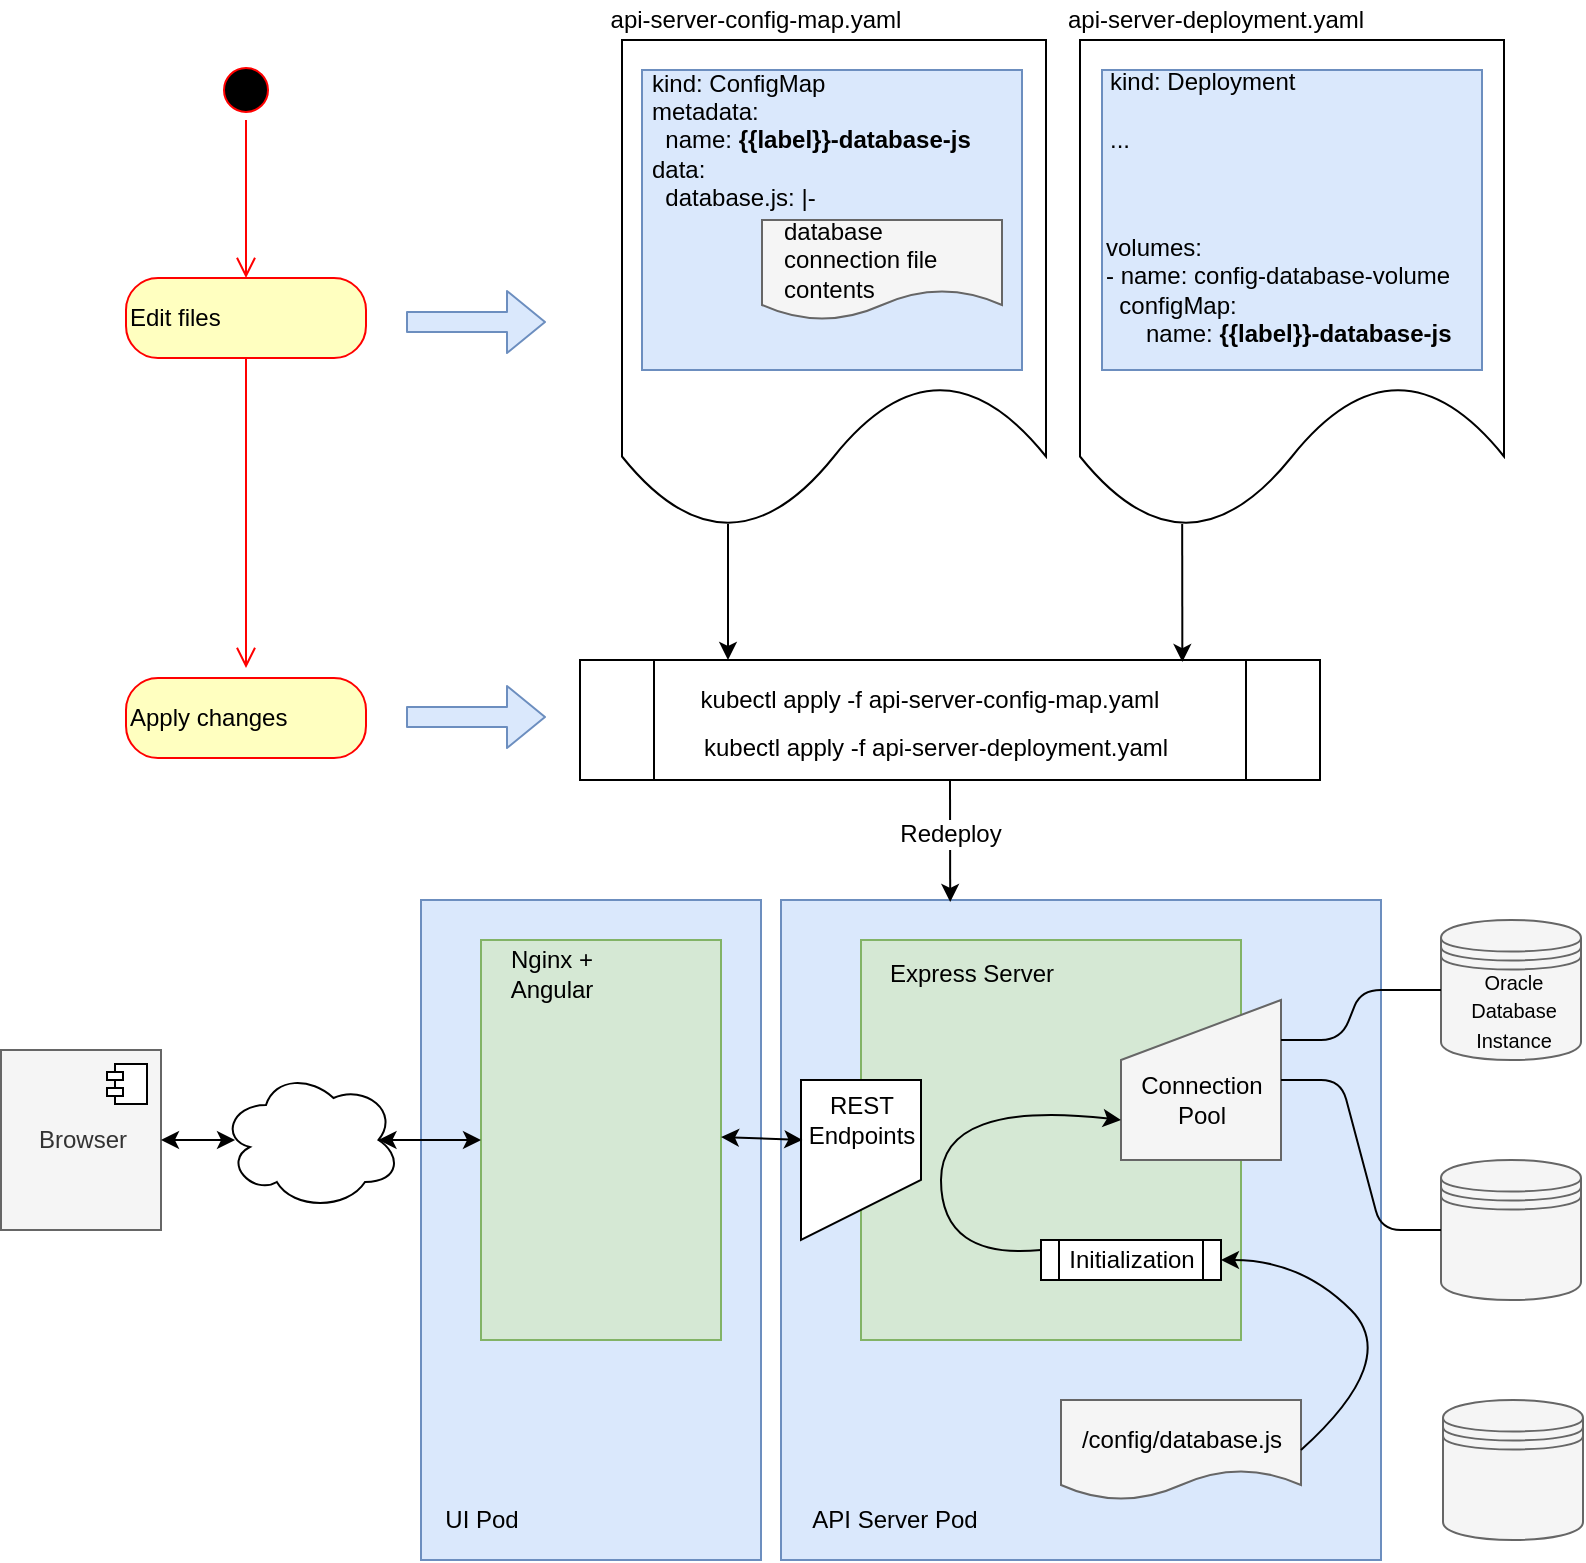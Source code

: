 <mxfile version="12.8.5" type="device"><diagram id="GK8d-Pzd1bZEa5nVmAv2" name="Page-1"><mxGraphModel dx="982" dy="1006" grid="1" gridSize="10" guides="1" tooltips="1" connect="1" arrows="1" fold="1" page="1" pageScale="1" pageWidth="850" pageHeight="1100" math="0" shadow="0"><root><mxCell id="0"/><mxCell id="1" parent="0"/><mxCell id="PzeqWO5AiLVSgMB-Rmpu-59" value="" style="shape=process;whiteSpace=wrap;html=1;backgroundOutline=1;align=left;" vertex="1" parent="1"><mxGeometry x="337" y="330" width="370" height="60" as="geometry"/></mxCell><mxCell id="PzeqWO5AiLVSgMB-Rmpu-35" value="" style="rounded=0;whiteSpace=wrap;html=1;fillColor=#dae8fc;strokeColor=#6c8ebf;" vertex="1" parent="1"><mxGeometry x="437.5" y="450" width="300" height="330" as="geometry"/></mxCell><mxCell id="PzeqWO5AiLVSgMB-Rmpu-33" value="" style="rounded=0;whiteSpace=wrap;html=1;fillColor=#dae8fc;strokeColor=#6c8ebf;" vertex="1" parent="1"><mxGeometry x="257.5" y="450" width="170" height="330" as="geometry"/></mxCell><mxCell id="PzeqWO5AiLVSgMB-Rmpu-27" value="" style="ellipse;shape=cloud;whiteSpace=wrap;html=1;" vertex="1" parent="1"><mxGeometry x="157.5" y="535" width="90" height="70" as="geometry"/></mxCell><mxCell id="PzeqWO5AiLVSgMB-Rmpu-26" value="" style="rounded=0;whiteSpace=wrap;html=1;fillColor=#d5e8d4;strokeColor=#82b366;" vertex="1" parent="1"><mxGeometry x="287.5" y="470" width="120" height="200" as="geometry"/></mxCell><mxCell id="PzeqWO5AiLVSgMB-Rmpu-1" value="" style="shape=datastore;whiteSpace=wrap;html=1;fillColor=#f5f5f5;strokeColor=#666666;fontColor=#333333;" vertex="1" parent="1"><mxGeometry x="767.5" y="460" width="70" height="70" as="geometry"/></mxCell><mxCell id="PzeqWO5AiLVSgMB-Rmpu-2" value="&lt;font style=&quot;font-size: 10px&quot;&gt;Oracle Database Instance&lt;/font&gt;" style="text;html=1;strokeColor=none;fillColor=none;align=center;verticalAlign=middle;whiteSpace=wrap;rounded=0;" vertex="1" parent="1"><mxGeometry x="783.5" y="495" width="40" height="20" as="geometry"/></mxCell><mxCell id="PzeqWO5AiLVSgMB-Rmpu-4" value="" style="shape=datastore;whiteSpace=wrap;html=1;fillColor=#f5f5f5;strokeColor=#666666;fontColor=#333333;" vertex="1" parent="1"><mxGeometry x="767.5" y="580" width="70" height="70" as="geometry"/></mxCell><mxCell id="PzeqWO5AiLVSgMB-Rmpu-5" value="" style="shape=datastore;whiteSpace=wrap;html=1;fillColor=#f5f5f5;strokeColor=#666666;fontColor=#333333;" vertex="1" parent="1"><mxGeometry x="768.5" y="700" width="70" height="70" as="geometry"/></mxCell><mxCell id="PzeqWO5AiLVSgMB-Rmpu-6" value="" style="rounded=0;whiteSpace=wrap;html=1;fillColor=#d5e8d4;strokeColor=#82b366;" vertex="1" parent="1"><mxGeometry x="477.5" y="470" width="190" height="200" as="geometry"/></mxCell><mxCell id="PzeqWO5AiLVSgMB-Rmpu-7" value="" style="shape=manualInput;whiteSpace=wrap;html=1;fillColor=#f5f5f5;strokeColor=#666666;fontColor=#333333;" vertex="1" parent="1"><mxGeometry x="607.5" y="500" width="80" height="80" as="geometry"/></mxCell><mxCell id="PzeqWO5AiLVSgMB-Rmpu-8" value="Express Server" style="text;html=1;strokeColor=none;fillColor=none;align=center;verticalAlign=middle;whiteSpace=wrap;rounded=0;" vertex="1" parent="1"><mxGeometry x="487.5" y="477" width="90" height="20" as="geometry"/></mxCell><mxCell id="PzeqWO5AiLVSgMB-Rmpu-9" value="Connection Pool" style="text;html=1;strokeColor=none;fillColor=none;align=center;verticalAlign=middle;whiteSpace=wrap;rounded=0;" vertex="1" parent="1"><mxGeometry x="627.5" y="540" width="40" height="20" as="geometry"/></mxCell><mxCell id="PzeqWO5AiLVSgMB-Rmpu-10" value="" style="shape=document;whiteSpace=wrap;html=1;boundedLbl=1;fillColor=#f5f5f5;strokeColor=#666666;fontColor=#333333;" vertex="1" parent="1"><mxGeometry x="577.5" y="700" width="120" height="50" as="geometry"/></mxCell><mxCell id="PzeqWO5AiLVSgMB-Rmpu-11" value="/config/database.js" style="text;html=1;strokeColor=none;fillColor=none;align=center;verticalAlign=middle;whiteSpace=wrap;rounded=0;" vertex="1" parent="1"><mxGeometry x="617.5" y="710" width="40" height="20" as="geometry"/></mxCell><mxCell id="PzeqWO5AiLVSgMB-Rmpu-15" value="" style="group;" vertex="1" connectable="0" parent="1"><mxGeometry x="567.5" y="620" width="90" height="20" as="geometry"/></mxCell><mxCell id="PzeqWO5AiLVSgMB-Rmpu-12" value="" style="shape=process;whiteSpace=wrap;html=1;backgroundOutline=1;" vertex="1" parent="PzeqWO5AiLVSgMB-Rmpu-15"><mxGeometry width="90" height="20" as="geometry"/></mxCell><mxCell id="PzeqWO5AiLVSgMB-Rmpu-13" value="Initialization" style="text;html=1;align=center;verticalAlign=middle;whiteSpace=wrap;rounded=0;" vertex="1" parent="PzeqWO5AiLVSgMB-Rmpu-15"><mxGeometry x="10" width="70" height="20" as="geometry"/></mxCell><mxCell id="PzeqWO5AiLVSgMB-Rmpu-16" value="" style="curved=1;endArrow=classic;html=1;entryX=1;entryY=0.5;entryDx=0;entryDy=0;exitX=1;exitY=0.5;exitDx=0;exitDy=0;" edge="1" parent="1" source="PzeqWO5AiLVSgMB-Rmpu-10" target="PzeqWO5AiLVSgMB-Rmpu-12"><mxGeometry width="50" height="50" relative="1" as="geometry"><mxPoint x="697.5" y="680" as="sourcePoint"/><mxPoint x="747.5" y="630" as="targetPoint"/><Array as="points"><mxPoint x="747.5" y="680"/><mxPoint x="697.5" y="630"/></Array></mxGeometry></mxCell><mxCell id="PzeqWO5AiLVSgMB-Rmpu-17" value="" style="curved=1;endArrow=classic;html=1;entryX=0;entryY=0.75;entryDx=0;entryDy=0;exitX=0;exitY=0.25;exitDx=0;exitDy=0;" edge="1" parent="1" source="PzeqWO5AiLVSgMB-Rmpu-12" target="PzeqWO5AiLVSgMB-Rmpu-7"><mxGeometry width="50" height="50" relative="1" as="geometry"><mxPoint x="517.5" y="600" as="sourcePoint"/><mxPoint x="567.5" y="550" as="targetPoint"/><Array as="points"><mxPoint x="517.5" y="630"/><mxPoint x="517.5" y="550"/></Array></mxGeometry></mxCell><mxCell id="PzeqWO5AiLVSgMB-Rmpu-18" value="" style="endArrow=none;html=1;exitX=1;exitY=0.25;exitDx=0;exitDy=0;entryX=0;entryY=0.5;entryDx=0;entryDy=0;" edge="1" parent="1" source="PzeqWO5AiLVSgMB-Rmpu-7" target="PzeqWO5AiLVSgMB-Rmpu-1"><mxGeometry width="50" height="50" relative="1" as="geometry"><mxPoint x="697.5" y="440" as="sourcePoint"/><mxPoint x="747.5" y="390" as="targetPoint"/><Array as="points"><mxPoint x="717.5" y="520"/><mxPoint x="727.5" y="495"/></Array></mxGeometry></mxCell><mxCell id="PzeqWO5AiLVSgMB-Rmpu-19" value="" style="endArrow=none;html=1;exitX=1;exitY=0.5;exitDx=0;exitDy=0;entryX=0;entryY=0.5;entryDx=0;entryDy=0;" edge="1" parent="1" source="PzeqWO5AiLVSgMB-Rmpu-7" target="PzeqWO5AiLVSgMB-Rmpu-4"><mxGeometry width="50" height="50" relative="1" as="geometry"><mxPoint x="707.5" y="590" as="sourcePoint"/><mxPoint x="757.5" y="540" as="targetPoint"/><Array as="points"><mxPoint x="717.5" y="540"/><mxPoint x="737.5" y="615"/></Array></mxGeometry></mxCell><mxCell id="PzeqWO5AiLVSgMB-Rmpu-20" value="" style="shape=manualInput;whiteSpace=wrap;html=1;rotation=-180;" vertex="1" parent="1"><mxGeometry x="447.5" y="540" width="60" height="80" as="geometry"/></mxCell><mxCell id="PzeqWO5AiLVSgMB-Rmpu-21" value="REST Endpoints" style="text;html=1;strokeColor=none;fillColor=none;align=center;verticalAlign=middle;whiteSpace=wrap;rounded=0;" vertex="1" parent="1"><mxGeometry x="457.5" y="550" width="40" height="20" as="geometry"/></mxCell><mxCell id="PzeqWO5AiLVSgMB-Rmpu-23" value="Nginx + Angular" style="text;html=1;strokeColor=none;fillColor=none;align=center;verticalAlign=middle;whiteSpace=wrap;rounded=0;" vertex="1" parent="1"><mxGeometry x="287.5" y="477" width="70" height="20" as="geometry"/></mxCell><mxCell id="PzeqWO5AiLVSgMB-Rmpu-25" value="" style="endArrow=classic;startArrow=classic;html=1;" edge="1" parent="1"><mxGeometry width="50" height="50" relative="1" as="geometry"><mxPoint x="407.5" y="568.5" as="sourcePoint"/><mxPoint x="448.211" y="570" as="targetPoint"/></mxGeometry></mxCell><mxCell id="PzeqWO5AiLVSgMB-Rmpu-29" value="Browser" style="html=1;dropTarget=0;fillColor=#f5f5f5;strokeColor=#666666;fontColor=#333333;" vertex="1" parent="1"><mxGeometry x="47.5" y="525" width="80" height="90" as="geometry"/></mxCell><mxCell id="PzeqWO5AiLVSgMB-Rmpu-30" value="" style="shape=component;jettyWidth=8;jettyHeight=4;" vertex="1" parent="PzeqWO5AiLVSgMB-Rmpu-29"><mxGeometry x="1" width="20" height="20" relative="1" as="geometry"><mxPoint x="-27" y="7" as="offset"/></mxGeometry></mxCell><mxCell id="PzeqWO5AiLVSgMB-Rmpu-31" value="" style="endArrow=classic;startArrow=classic;html=1;entryX=0.078;entryY=0.5;entryDx=0;entryDy=0;entryPerimeter=0;" edge="1" parent="1" source="PzeqWO5AiLVSgMB-Rmpu-29" target="PzeqWO5AiLVSgMB-Rmpu-27"><mxGeometry width="50" height="50" relative="1" as="geometry"><mxPoint x="137.5" y="670" as="sourcePoint"/><mxPoint x="167.5" y="565" as="targetPoint"/></mxGeometry></mxCell><mxCell id="PzeqWO5AiLVSgMB-Rmpu-32" value="" style="endArrow=classic;startArrow=classic;html=1;entryX=0;entryY=0.5;entryDx=0;entryDy=0;exitX=0.875;exitY=0.5;exitDx=0;exitDy=0;exitPerimeter=0;" edge="1" parent="1" source="PzeqWO5AiLVSgMB-Rmpu-27" target="PzeqWO5AiLVSgMB-Rmpu-26"><mxGeometry width="50" height="50" relative="1" as="geometry"><mxPoint x="197.5" y="710" as="sourcePoint"/><mxPoint x="247.5" y="660" as="targetPoint"/></mxGeometry></mxCell><mxCell id="PzeqWO5AiLVSgMB-Rmpu-36" value="UI Pod" style="text;html=1;strokeColor=none;fillColor=none;align=center;verticalAlign=middle;whiteSpace=wrap;rounded=0;" vertex="1" parent="1"><mxGeometry x="267.5" y="750" width="40" height="20" as="geometry"/></mxCell><mxCell id="PzeqWO5AiLVSgMB-Rmpu-37" value="API Server Pod" style="text;html=1;strokeColor=none;fillColor=none;align=center;verticalAlign=middle;whiteSpace=wrap;rounded=0;" vertex="1" parent="1"><mxGeometry x="447.5" y="750" width="92.5" height="20" as="geometry"/></mxCell><mxCell id="PzeqWO5AiLVSgMB-Rmpu-48" value="kubectl apply -f api-server-config-map.yaml" style="text;html=1;strokeColor=none;fillColor=none;align=center;verticalAlign=middle;whiteSpace=wrap;rounded=0;" vertex="1" parent="1"><mxGeometry x="367" y="340" width="290" height="20" as="geometry"/></mxCell><mxCell id="PzeqWO5AiLVSgMB-Rmpu-58" value="kubectl apply -f api-server-deployment.yaml" style="text;html=1;" vertex="1" parent="1"><mxGeometry x="397" y="360" width="250" height="30" as="geometry"/></mxCell><mxCell id="PzeqWO5AiLVSgMB-Rmpu-62" value="" style="ellipse;html=1;shape=startState;fillColor=#000000;strokeColor=#ff0000;align=left;" vertex="1" parent="1"><mxGeometry x="155" y="30" width="30" height="30" as="geometry"/></mxCell><mxCell id="PzeqWO5AiLVSgMB-Rmpu-63" value="" style="edgeStyle=orthogonalEdgeStyle;html=1;verticalAlign=bottom;endArrow=open;endSize=8;strokeColor=#ff0000;entryX=0.5;entryY=0;entryDx=0;entryDy=0;" edge="1" source="PzeqWO5AiLVSgMB-Rmpu-62" parent="1" target="PzeqWO5AiLVSgMB-Rmpu-64"><mxGeometry relative="1" as="geometry"><mxPoint x="110" y="159" as="targetPoint"/></mxGeometry></mxCell><mxCell id="PzeqWO5AiLVSgMB-Rmpu-64" value="Edit files" style="rounded=1;whiteSpace=wrap;html=1;arcSize=40;fontColor=#000000;fillColor=#ffffc0;strokeColor=#ff0000;align=left;" vertex="1" parent="1"><mxGeometry x="110" y="139" width="120" height="40" as="geometry"/></mxCell><mxCell id="PzeqWO5AiLVSgMB-Rmpu-65" value="" style="edgeStyle=orthogonalEdgeStyle;html=1;verticalAlign=bottom;endArrow=open;endSize=8;strokeColor=#ff0000;" edge="1" source="PzeqWO5AiLVSgMB-Rmpu-64" parent="1"><mxGeometry relative="1" as="geometry"><mxPoint x="170" y="334" as="targetPoint"/></mxGeometry></mxCell><mxCell id="PzeqWO5AiLVSgMB-Rmpu-69" value="" style="shape=flexArrow;endArrow=classic;html=1;fillColor=#dae8fc;strokeColor=#6c8ebf;" edge="1" parent="1"><mxGeometry width="50" height="50" relative="1" as="geometry"><mxPoint x="250" y="161" as="sourcePoint"/><mxPoint x="320" y="161" as="targetPoint"/></mxGeometry></mxCell><mxCell id="PzeqWO5AiLVSgMB-Rmpu-70" value="" style="shape=flexArrow;endArrow=classic;html=1;fillColor=#dae8fc;strokeColor=#6c8ebf;" edge="1" parent="1"><mxGeometry width="50" height="50" relative="1" as="geometry"><mxPoint x="250" y="358.5" as="sourcePoint"/><mxPoint x="320" y="358.5" as="targetPoint"/></mxGeometry></mxCell><mxCell id="PzeqWO5AiLVSgMB-Rmpu-71" value="Apply changes" style="rounded=1;whiteSpace=wrap;html=1;arcSize=40;fontColor=#000000;fillColor=#ffffc0;strokeColor=#ff0000;align=left;" vertex="1" parent="1"><mxGeometry x="110" y="339" width="120" height="40" as="geometry"/></mxCell><mxCell id="PzeqWO5AiLVSgMB-Rmpu-75" value="" style="endArrow=classic;html=1;exitX=0.241;exitY=0.988;exitDx=0;exitDy=0;exitPerimeter=0;entryX=0.814;entryY=0.017;entryDx=0;entryDy=0;entryPerimeter=0;" edge="1" parent="1" source="PzeqWO5AiLVSgMB-Rmpu-54" target="PzeqWO5AiLVSgMB-Rmpu-59"><mxGeometry width="50" height="50" relative="1" as="geometry"><mxPoint x="470" y="310" as="sourcePoint"/><mxPoint x="663" y="327" as="targetPoint"/></mxGeometry></mxCell><mxCell id="PzeqWO5AiLVSgMB-Rmpu-77" value="" style="endArrow=classic;html=1;exitX=0.5;exitY=1;exitDx=0;exitDy=0;entryX=0.282;entryY=0.003;entryDx=0;entryDy=0;entryPerimeter=0;" edge="1" parent="1" source="PzeqWO5AiLVSgMB-Rmpu-58" target="PzeqWO5AiLVSgMB-Rmpu-35"><mxGeometry width="50" height="50" relative="1" as="geometry"><mxPoint x="540" y="450" as="sourcePoint"/><mxPoint x="590" y="400" as="targetPoint"/></mxGeometry></mxCell><mxCell id="PzeqWO5AiLVSgMB-Rmpu-80" value="Redeploy" style="text;html=1;align=center;verticalAlign=middle;resizable=0;points=[];labelBackgroundColor=#ffffff;" vertex="1" connectable="0" parent="PzeqWO5AiLVSgMB-Rmpu-77"><mxGeometry x="-0.115" relative="1" as="geometry"><mxPoint as="offset"/></mxGeometry></mxCell><mxCell id="PzeqWO5AiLVSgMB-Rmpu-78" value="" style="group" vertex="1" connectable="0" parent="1"><mxGeometry x="570" width="229" height="265" as="geometry"/></mxCell><mxCell id="PzeqWO5AiLVSgMB-Rmpu-54" value="" style="shape=document;whiteSpace=wrap;html=1;boundedLbl=1;align=left;" vertex="1" parent="PzeqWO5AiLVSgMB-Rmpu-78"><mxGeometry x="17" y="20" width="212" height="245" as="geometry"/></mxCell><mxCell id="PzeqWO5AiLVSgMB-Rmpu-43" value="" style="rounded=0;whiteSpace=wrap;html=1;fillColor=#dae8fc;strokeColor=#6c8ebf;" vertex="1" parent="PzeqWO5AiLVSgMB-Rmpu-78"><mxGeometry x="28" y="35" width="190" height="150" as="geometry"/></mxCell><mxCell id="PzeqWO5AiLVSgMB-Rmpu-46" value="volumes:&amp;nbsp;&lt;br&gt;- name: config-database-volume&lt;br&gt;&amp;nbsp; configMap:&lt;br&gt;&amp;nbsp; &amp;nbsp; &amp;nbsp; name: &lt;b&gt;{{label}}-database-js&lt;/b&gt;" style="text;html=1;strokeColor=none;fillColor=none;align=left;verticalAlign=middle;whiteSpace=wrap;rounded=0;labelPosition=center;verticalLabelPosition=middle;" vertex="1" parent="PzeqWO5AiLVSgMB-Rmpu-78"><mxGeometry x="28" y="115" width="190" height="60" as="geometry"/></mxCell><mxCell id="PzeqWO5AiLVSgMB-Rmpu-47" value="kind: Deployment&amp;nbsp;&lt;br&gt;&lt;br&gt;..." style="text;html=1;strokeColor=none;fillColor=none;align=left;verticalAlign=middle;whiteSpace=wrap;rounded=0;" vertex="1" parent="PzeqWO5AiLVSgMB-Rmpu-78"><mxGeometry x="30" y="45" width="140" height="20" as="geometry"/></mxCell><mxCell id="PzeqWO5AiLVSgMB-Rmpu-55" value="api-server-deployment.yaml" style="text;html=1;strokeColor=none;fillColor=none;align=center;verticalAlign=middle;whiteSpace=wrap;rounded=0;" vertex="1" parent="PzeqWO5AiLVSgMB-Rmpu-78"><mxGeometry width="170" height="20" as="geometry"/></mxCell><mxCell id="PzeqWO5AiLVSgMB-Rmpu-79" value="" style="group" vertex="1" connectable="0" parent="1"><mxGeometry x="340" width="230" height="307" as="geometry"/></mxCell><mxCell id="PzeqWO5AiLVSgMB-Rmpu-49" value="" style="shape=document;whiteSpace=wrap;html=1;boundedLbl=1;align=left;" vertex="1" parent="PzeqWO5AiLVSgMB-Rmpu-79"><mxGeometry x="18" y="20" width="212" height="245" as="geometry"/></mxCell><mxCell id="PzeqWO5AiLVSgMB-Rmpu-38" value="" style="rounded=0;whiteSpace=wrap;html=1;fillColor=#dae8fc;strokeColor=#6c8ebf;" vertex="1" parent="PzeqWO5AiLVSgMB-Rmpu-79"><mxGeometry x="28" y="35" width="190" height="150" as="geometry"/></mxCell><mxCell id="PzeqWO5AiLVSgMB-Rmpu-39" value="" style="shape=document;whiteSpace=wrap;html=1;boundedLbl=1;fillColor=#f5f5f5;strokeColor=#666666;fontColor=#333333;" vertex="1" parent="PzeqWO5AiLVSgMB-Rmpu-79"><mxGeometry x="88" y="110" width="120" height="50" as="geometry"/></mxCell><mxCell id="PzeqWO5AiLVSgMB-Rmpu-40" value="database connection file contents" style="text;html=1;strokeColor=none;fillColor=none;align=left;verticalAlign=middle;whiteSpace=wrap;rounded=0;" vertex="1" parent="PzeqWO5AiLVSgMB-Rmpu-79"><mxGeometry x="97" y="115" width="102" height="30" as="geometry"/></mxCell><mxCell id="PzeqWO5AiLVSgMB-Rmpu-41" value="kind: ConfigMap&lt;br&gt;metadata:&lt;br&gt;&amp;nbsp; name: &lt;b&gt;{{label}}-database-js&lt;/b&gt;&lt;br&gt;data:&lt;br&gt;&amp;nbsp; database.js: |-" style="text;html=1;strokeColor=none;fillColor=none;align=left;verticalAlign=middle;whiteSpace=wrap;rounded=0;labelPosition=center;verticalLabelPosition=middle;" vertex="1" parent="PzeqWO5AiLVSgMB-Rmpu-79"><mxGeometry x="31" y="40" width="190" height="60" as="geometry"/></mxCell><mxCell id="PzeqWO5AiLVSgMB-Rmpu-57" value="api-server-config-map.yaml" style="text;html=1;strokeColor=none;fillColor=none;align=center;verticalAlign=middle;whiteSpace=wrap;rounded=0;" vertex="1" parent="PzeqWO5AiLVSgMB-Rmpu-79"><mxGeometry width="170" height="20" as="geometry"/></mxCell><mxCell id="PzeqWO5AiLVSgMB-Rmpu-76" value="" style="endArrow=classic;html=1;exitX=0.25;exitY=0.988;exitDx=0;exitDy=0;exitPerimeter=0;entryX=0.2;entryY=0;entryDx=0;entryDy=0;entryPerimeter=0;" edge="1" parent="1" source="PzeqWO5AiLVSgMB-Rmpu-49" target="PzeqWO5AiLVSgMB-Rmpu-59"><mxGeometry width="50" height="50" relative="1" as="geometry"><mxPoint x="470" y="300" as="sourcePoint"/><mxPoint x="411" y="320" as="targetPoint"/></mxGeometry></mxCell></root></mxGraphModel></diagram></mxfile>